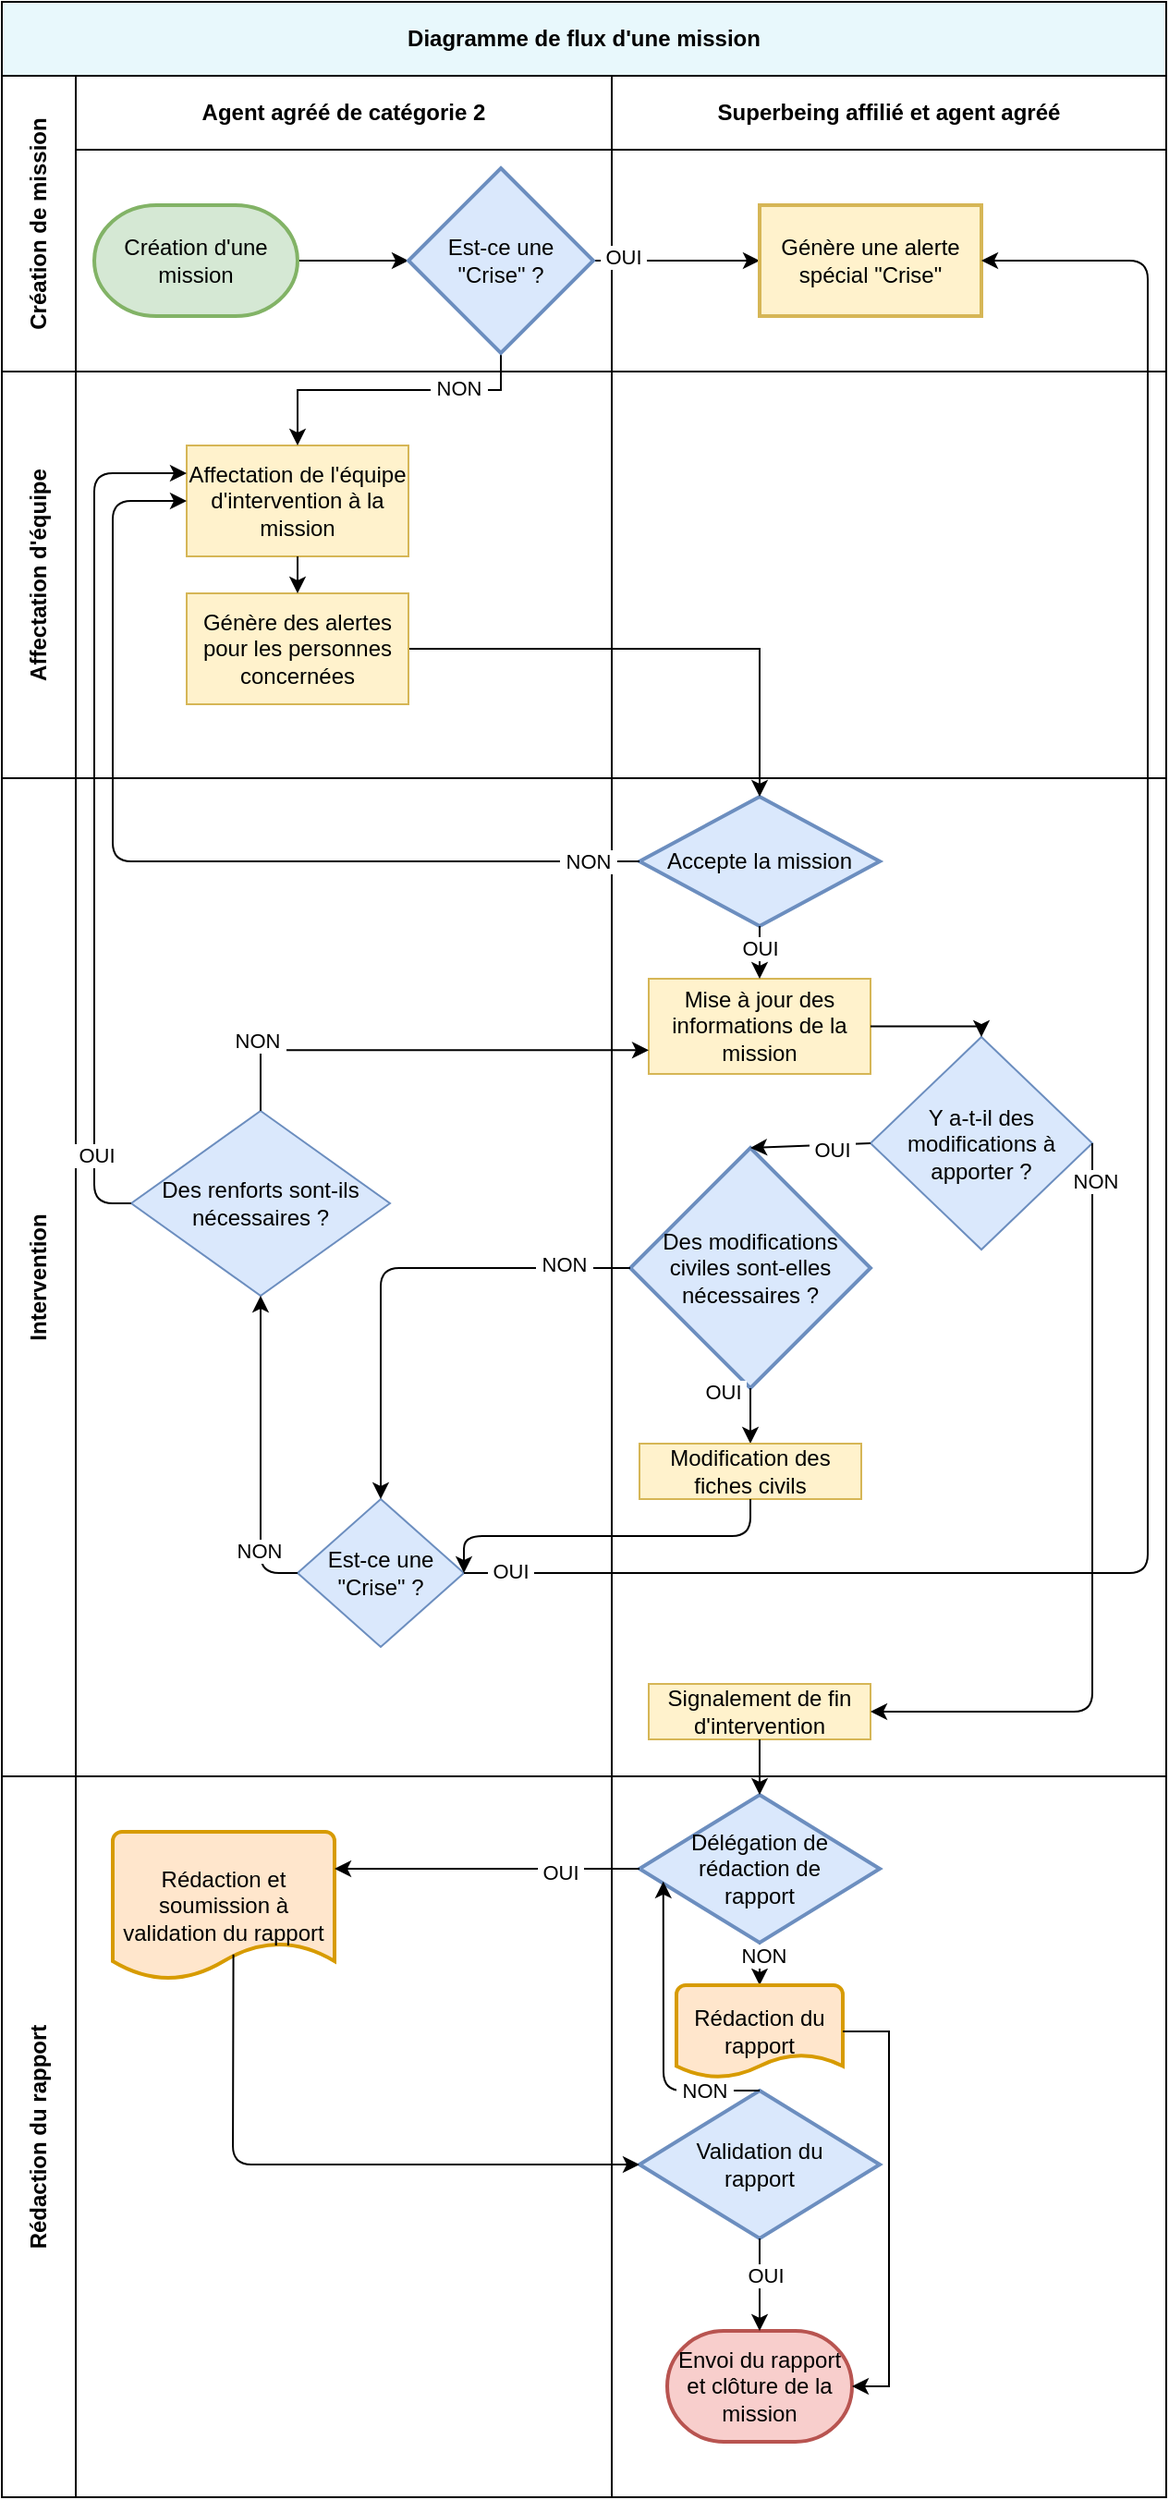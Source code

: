 <mxfile version="14.1.8" type="device"><diagram id="wk11NOPjIedyX6vUJzFq" name="Page-1"><mxGraphModel dx="1106" dy="2172" grid="0" gridSize="10" guides="0" tooltips="1" connect="1" arrows="1" fold="1" page="1" pageScale="1" pageWidth="827" pageHeight="1169" math="0" shadow="0"><root><mxCell id="0"/><mxCell id="1" parent="0"/><mxCell id="7R0uAPQHo2F8Wuf5jlc--37" value="Diagramme de flux d'une mission" style="shape=table;childLayout=tableLayout;rowLines=0;columnLines=0;startSize=40;html=1;whiteSpace=wrap;collapsible=0;recursiveResize=0;expand=0;pointerEvents=0;fontStyle=1;align=center;fillColor=#E8F8FC;direction=east;flipV=0;flipH=1;" parent="1" vertex="1"><mxGeometry x="40" y="-1130" width="630" height="1350" as="geometry"/></mxCell><mxCell id="7R0uAPQHo2F8Wuf5jlc--38" value="Création de mission" style="swimlane;horizontal=0;points=[[0,0.5],[1,0.5]];portConstraint=eastwest;startSize=40;html=1;whiteSpace=wrap;collapsible=0;recursiveResize=0;expand=0;pointerEvents=0;fontStyle=1;direction=east;" parent="7R0uAPQHo2F8Wuf5jlc--37" vertex="1"><mxGeometry y="40" width="630" height="160" as="geometry"/></mxCell><mxCell id="7R0uAPQHo2F8Wuf5jlc--88" value="Agent agréé de catégorie 2" style="swimlane;connectable=0;startSize=40;html=1;whiteSpace=wrap;collapsible=0;recursiveResize=0;expand=0;pointerEvents=0;" parent="7R0uAPQHo2F8Wuf5jlc--38" vertex="1"><mxGeometry x="40" width="290" height="160" as="geometry"/></mxCell><mxCell id="7R0uAPQHo2F8Wuf5jlc--91" value="Superbeing affilié et agent agréé" style="swimlane;connectable=0;startSize=40;html=1;whiteSpace=wrap;collapsible=0;recursiveResize=0;expand=0;pointerEvents=0;" parent="7R0uAPQHo2F8Wuf5jlc--38" vertex="1"><mxGeometry x="330" width="300" height="160" as="geometry"/></mxCell><mxCell id="7R0uAPQHo2F8Wuf5jlc--103" value="Affectation d'équipe" style="swimlane;horizontal=0;points=[[0,0.5],[1,0.5]];portConstraint=eastwest;startSize=40;html=1;whiteSpace=wrap;collapsible=0;recursiveResize=0;expand=0;pointerEvents=0;" parent="7R0uAPQHo2F8Wuf5jlc--37" vertex="1"><mxGeometry y="200" width="630" height="220" as="geometry"/></mxCell><mxCell id="7R0uAPQHo2F8Wuf5jlc--107" style="swimlane;connectable=0;startSize=0;html=1;whiteSpace=wrap;collapsible=0;recursiveResize=0;expand=0;pointerEvents=0;" parent="7R0uAPQHo2F8Wuf5jlc--103" vertex="1"><mxGeometry x="40" width="290" height="220" as="geometry"/></mxCell><mxCell id="DSDGKLHRb-qgPySL6DpU-2" value="Affectation de l'équipe d'intervention à la mission" style="rounded=0;whiteSpace=wrap;html=1;fillColor=#fff2cc;strokeColor=#d6b656;" parent="7R0uAPQHo2F8Wuf5jlc--107" vertex="1"><mxGeometry x="60" y="40" width="120" height="60" as="geometry"/></mxCell><mxCell id="7R0uAPQHo2F8Wuf5jlc--108" style="swimlane;connectable=0;startSize=0;html=1;whiteSpace=wrap;collapsible=0;recursiveResize=0;expand=0;pointerEvents=0;" parent="7R0uAPQHo2F8Wuf5jlc--103" vertex="1"><mxGeometry x="330" width="300" height="220" as="geometry"/></mxCell><mxCell id="7R0uAPQHo2F8Wuf5jlc--109" value="Intervention" style="swimlane;horizontal=0;points=[[0,0.5],[1,0.5]];portConstraint=eastwest;startSize=40;html=1;whiteSpace=wrap;collapsible=0;recursiveResize=0;expand=0;pointerEvents=0;" parent="7R0uAPQHo2F8Wuf5jlc--37" vertex="1"><mxGeometry y="420" width="630" height="540" as="geometry"/></mxCell><mxCell id="7R0uAPQHo2F8Wuf5jlc--113" style="swimlane;connectable=0;startSize=0;html=1;whiteSpace=wrap;collapsible=0;recursiveResize=0;expand=0;pointerEvents=0;" parent="7R0uAPQHo2F8Wuf5jlc--109" vertex="1"><mxGeometry x="40" width="290" height="540" as="geometry"/></mxCell><mxCell id="alxsEcG6fbxU-SkCiKJq-15" value="Des renforts sont-ils nécessaires ?" style="rhombus;whiteSpace=wrap;html=1;rounded=0;strokeColor=#6c8ebf;fillColor=#dae8fc;" parent="7R0uAPQHo2F8Wuf5jlc--113" vertex="1"><mxGeometry x="30" y="180" width="140" height="100" as="geometry"/></mxCell><mxCell id="_R1X7L9YLdgih_R6OYKK-9" value="Est-ce une &quot;Crise&quot; ?" style="rhombus;whiteSpace=wrap;html=1;rounded=0;strokeColor=#6c8ebf;fillColor=#dae8fc;" parent="7R0uAPQHo2F8Wuf5jlc--113" vertex="1"><mxGeometry x="120" y="390" width="90" height="80" as="geometry"/></mxCell><mxCell id="i6QebytLWd7KPUAxPNzx-3" value="" style="endArrow=classic;html=1;entryX=0.5;entryY=1;entryDx=0;entryDy=0;exitX=0;exitY=0.5;exitDx=0;exitDy=0;" parent="7R0uAPQHo2F8Wuf5jlc--113" source="_R1X7L9YLdgih_R6OYKK-9" target="alxsEcG6fbxU-SkCiKJq-15" edge="1"><mxGeometry width="50" height="50" relative="1" as="geometry"><mxPoint x="250" y="320" as="sourcePoint"/><mxPoint x="300" y="270" as="targetPoint"/><Array as="points"><mxPoint x="100" y="430"/></Array></mxGeometry></mxCell><mxCell id="i6QebytLWd7KPUAxPNzx-4" value="&amp;nbsp;NON&amp;nbsp;" style="edgeLabel;html=1;align=center;verticalAlign=middle;resizable=0;points=[];" parent="i6QebytLWd7KPUAxPNzx-3" vertex="1" connectable="0"><mxGeometry x="-0.756" y="1" relative="1" as="geometry"><mxPoint y="-12" as="offset"/></mxGeometry></mxCell><mxCell id="7R0uAPQHo2F8Wuf5jlc--114" style="swimlane;connectable=0;startSize=0;html=1;whiteSpace=wrap;collapsible=0;recursiveResize=0;expand=0;pointerEvents=0;" parent="7R0uAPQHo2F8Wuf5jlc--109" vertex="1"><mxGeometry x="330" width="300" height="540" as="geometry"/></mxCell><mxCell id="DSDGKLHRb-qgPySL6DpU-7" value="Accepte la mission" style="strokeWidth=2;html=1;shape=mxgraph.flowchart.decision;whiteSpace=wrap;fillColor=#dae8fc;strokeColor=#6c8ebf;" parent="7R0uAPQHo2F8Wuf5jlc--114" vertex="1"><mxGeometry x="15" y="10" width="130" height="70" as="geometry"/></mxCell><mxCell id="DSDGKLHRb-qgPySL6DpU-6" value="Mise à jour des informations de la mission" style="rounded=0;whiteSpace=wrap;html=1;fillColor=#fff2cc;strokeColor=#d6b656;" parent="7R0uAPQHo2F8Wuf5jlc--114" vertex="1"><mxGeometry x="20" y="108.5" width="120" height="51.5" as="geometry"/></mxCell><mxCell id="DSDGKLHRb-qgPySL6DpU-10" value="" style="endArrow=classic;html=1;entryX=0.5;entryY=0;entryDx=0;entryDy=0;exitX=0.5;exitY=1;exitDx=0;exitDy=0;exitPerimeter=0;" parent="7R0uAPQHo2F8Wuf5jlc--114" source="DSDGKLHRb-qgPySL6DpU-7" target="DSDGKLHRb-qgPySL6DpU-6" edge="1"><mxGeometry width="50" height="50" relative="1" as="geometry"><mxPoint x="-180" y="-156" as="sourcePoint"/><mxPoint x="-130" y="-206" as="targetPoint"/></mxGeometry></mxCell><mxCell id="DSDGKLHRb-qgPySL6DpU-11" value="&amp;nbsp;OUI&amp;nbsp;" style="edgeLabel;html=1;align=center;verticalAlign=middle;resizable=0;points=[];" parent="DSDGKLHRb-qgPySL6DpU-10" vertex="1" connectable="0"><mxGeometry x="-0.438" relative="1" as="geometry"><mxPoint y="3.97" as="offset"/></mxGeometry></mxCell><mxCell id="alxsEcG6fbxU-SkCiKJq-23" value="Signalement de fin d'intervention" style="rounded=0;whiteSpace=wrap;html=1;fillColor=#fff2cc;strokeColor=#d6b656;" parent="7R0uAPQHo2F8Wuf5jlc--114" vertex="1"><mxGeometry x="20" y="490" width="120" height="30" as="geometry"/></mxCell><mxCell id="alxsEcG6fbxU-SkCiKJq-10" value="Y a-t-il des modifications à apporter ?" style="rhombus;whiteSpace=wrap;html=1;rounded=0;strokeColor=#6c8ebf;fillColor=#dae8fc;" parent="7R0uAPQHo2F8Wuf5jlc--114" vertex="1"><mxGeometry x="140" y="140" width="120" height="115" as="geometry"/></mxCell><mxCell id="alxsEcG6fbxU-SkCiKJq-11" value="" style="edgeStyle=orthogonalEdgeStyle;rounded=0;orthogonalLoop=1;jettySize=auto;html=1;exitX=1;exitY=0.5;exitDx=0;exitDy=0;" parent="7R0uAPQHo2F8Wuf5jlc--114" source="DSDGKLHRb-qgPySL6DpU-6" target="alxsEcG6fbxU-SkCiKJq-10" edge="1"><mxGeometry relative="1" as="geometry"><Array as="points"><mxPoint x="200" y="134"/></Array></mxGeometry></mxCell><mxCell id="i6QebytLWd7KPUAxPNzx-2" value="" style="endArrow=classic;html=1;entryX=1;entryY=0.5;entryDx=0;entryDy=0;exitX=1;exitY=0.5;exitDx=0;exitDy=0;" parent="7R0uAPQHo2F8Wuf5jlc--114" source="alxsEcG6fbxU-SkCiKJq-10" target="alxsEcG6fbxU-SkCiKJq-23" edge="1"><mxGeometry width="50" height="50" relative="1" as="geometry"><mxPoint x="-40" y="320" as="sourcePoint"/><mxPoint x="10" y="270" as="targetPoint"/><Array as="points"><mxPoint x="260" y="505"/></Array></mxGeometry></mxCell><mxCell id="i6QebytLWd7KPUAxPNzx-5" value="&amp;nbsp;NON" style="edgeLabel;html=1;align=center;verticalAlign=middle;resizable=0;points=[];" parent="i6QebytLWd7KPUAxPNzx-2" vertex="1" connectable="0"><mxGeometry x="-0.904" relative="1" as="geometry"><mxPoint as="offset"/></mxGeometry></mxCell><mxCell id="i6QebytLWd7KPUAxPNzx-10" value="Des modifications civiles sont-elles nécessaires ?" style="strokeWidth=2;html=1;shape=mxgraph.flowchart.decision;whiteSpace=wrap;fillColor=#dae8fc;strokeColor=#6c8ebf;" parent="7R0uAPQHo2F8Wuf5jlc--114" vertex="1"><mxGeometry x="10" y="200" width="130" height="130" as="geometry"/></mxCell><mxCell id="_R1X7L9YLdgih_R6OYKK-14" value="" style="endArrow=classic;html=1;exitX=0.5;exitY=1;exitDx=0;exitDy=0;exitPerimeter=0;entryX=0.5;entryY=0;entryDx=0;entryDy=0;" parent="7R0uAPQHo2F8Wuf5jlc--114" source="i6QebytLWd7KPUAxPNzx-10" target="i6QebytLWd7KPUAxPNzx-8" edge="1"><mxGeometry width="50" height="50" relative="1" as="geometry"><mxPoint x="-90" y="140" as="sourcePoint"/><mxPoint x="-40" y="90" as="targetPoint"/><Array as="points"/></mxGeometry></mxCell><mxCell id="_R1X7L9YLdgih_R6OYKK-15" value="&amp;nbsp;OUI&amp;nbsp;" style="edgeLabel;html=1;align=center;verticalAlign=middle;resizable=0;points=[];" parent="_R1X7L9YLdgih_R6OYKK-14" vertex="1" connectable="0"><mxGeometry x="-0.872" relative="1" as="geometry"><mxPoint x="-15.14" as="offset"/></mxGeometry></mxCell><mxCell id="i6QebytLWd7KPUAxPNzx-11" value="" style="endArrow=classic;html=1;entryX=0.5;entryY=0;entryDx=0;entryDy=0;entryPerimeter=0;exitX=0;exitY=0.5;exitDx=0;exitDy=0;" parent="7R0uAPQHo2F8Wuf5jlc--114" source="alxsEcG6fbxU-SkCiKJq-10" target="i6QebytLWd7KPUAxPNzx-10" edge="1"><mxGeometry width="50" height="50" relative="1" as="geometry"><mxPoint x="20" y="360" as="sourcePoint"/><mxPoint x="70" y="310" as="targetPoint"/></mxGeometry></mxCell><mxCell id="i6QebytLWd7KPUAxPNzx-12" value="&amp;nbsp;OUI&amp;nbsp;" style="edgeLabel;html=1;align=center;verticalAlign=middle;resizable=0;points=[];" parent="i6QebytLWd7KPUAxPNzx-11" vertex="1" connectable="0"><mxGeometry x="-0.337" y="2" relative="1" as="geometry"><mxPoint as="offset"/></mxGeometry></mxCell><mxCell id="i6QebytLWd7KPUAxPNzx-8" value="Modification des fiches civils" style="rounded=0;whiteSpace=wrap;html=1;fillColor=#fff2cc;strokeColor=#d6b656;" parent="7R0uAPQHo2F8Wuf5jlc--114" vertex="1"><mxGeometry x="15" y="360" width="120" height="30" as="geometry"/></mxCell><mxCell id="alxsEcG6fbxU-SkCiKJq-21" value="" style="edgeStyle=orthogonalEdgeStyle;rounded=0;orthogonalLoop=1;jettySize=auto;html=1;entryX=0;entryY=0.75;entryDx=0;entryDy=0;exitX=0.5;exitY=0;exitDx=0;exitDy=0;" parent="7R0uAPQHo2F8Wuf5jlc--109" source="alxsEcG6fbxU-SkCiKJq-15" target="DSDGKLHRb-qgPySL6DpU-6" edge="1"><mxGeometry relative="1" as="geometry"><mxPoint x="278" y="280" as="targetPoint"/><Array as="points"><mxPoint x="140" y="147"/></Array></mxGeometry></mxCell><mxCell id="alxsEcG6fbxU-SkCiKJq-22" value="&amp;nbsp;NON&amp;nbsp;" style="edgeLabel;html=1;align=center;verticalAlign=middle;resizable=0;points=[];" parent="alxsEcG6fbxU-SkCiKJq-21" vertex="1" connectable="0"><mxGeometry x="-0.737" y="2" relative="1" as="geometry"><mxPoint y="-6.38" as="offset"/></mxGeometry></mxCell><mxCell id="i6QebytLWd7KPUAxPNzx-13" value="" style="endArrow=classic;html=1;entryX=1;entryY=0.5;entryDx=0;entryDy=0;exitX=0.5;exitY=1;exitDx=0;exitDy=0;" parent="7R0uAPQHo2F8Wuf5jlc--109" source="i6QebytLWd7KPUAxPNzx-8" target="_R1X7L9YLdgih_R6OYKK-9" edge="1"><mxGeometry width="50" height="50" relative="1" as="geometry"><mxPoint x="270" y="360" as="sourcePoint"/><mxPoint x="320" y="310" as="targetPoint"/><Array as="points"><mxPoint x="405" y="410"/><mxPoint x="250" y="410"/></Array></mxGeometry></mxCell><mxCell id="i6QebytLWd7KPUAxPNzx-14" value="" style="endArrow=classic;html=1;entryX=0.5;entryY=0;entryDx=0;entryDy=0;exitX=0;exitY=0.5;exitDx=0;exitDy=0;exitPerimeter=0;" parent="7R0uAPQHo2F8Wuf5jlc--109" source="i6QebytLWd7KPUAxPNzx-10" target="_R1X7L9YLdgih_R6OYKK-9" edge="1"><mxGeometry width="50" height="50" relative="1" as="geometry"><mxPoint x="270" y="360" as="sourcePoint"/><mxPoint x="320" y="310" as="targetPoint"/><Array as="points"><mxPoint x="205" y="265"/></Array></mxGeometry></mxCell><mxCell id="i6QebytLWd7KPUAxPNzx-15" value="&amp;nbsp;NON&amp;nbsp;" style="edgeLabel;html=1;align=center;verticalAlign=middle;resizable=0;points=[];" parent="i6QebytLWd7KPUAxPNzx-14" vertex="1" connectable="0"><mxGeometry x="-0.721" y="-2" relative="1" as="geometry"><mxPoint as="offset"/></mxGeometry></mxCell><mxCell id="7R0uAPQHo2F8Wuf5jlc--115" value="Rédaction du rapport" style="swimlane;horizontal=0;points=[[0,0.5],[1,0.5]];portConstraint=eastwest;startSize=40;html=1;whiteSpace=wrap;collapsible=0;recursiveResize=0;expand=0;pointerEvents=0;" parent="7R0uAPQHo2F8Wuf5jlc--37" vertex="1"><mxGeometry y="960" width="630" height="390" as="geometry"/></mxCell><mxCell id="7R0uAPQHo2F8Wuf5jlc--119" style="swimlane;connectable=0;startSize=0;html=1;whiteSpace=wrap;collapsible=0;recursiveResize=0;expand=0;pointerEvents=0;" parent="7R0uAPQHo2F8Wuf5jlc--115" vertex="1"><mxGeometry x="40" width="290" height="390" as="geometry"/></mxCell><mxCell id="DSDGKLHRb-qgPySL6DpU-44" value="Rédaction et soumission à validation du rapport" style="strokeWidth=2;html=1;shape=mxgraph.flowchart.document2;whiteSpace=wrap;size=0.25;fillColor=#ffe6cc;strokeColor=#d79b00;" parent="7R0uAPQHo2F8Wuf5jlc--119" vertex="1"><mxGeometry x="20" y="30" width="120" height="80" as="geometry"/></mxCell><mxCell id="7R0uAPQHo2F8Wuf5jlc--120" style="swimlane;connectable=0;startSize=0;html=1;whiteSpace=wrap;collapsible=0;recursiveResize=0;expand=0;pointerEvents=0;" parent="7R0uAPQHo2F8Wuf5jlc--115" vertex="1"><mxGeometry x="330" width="300" height="390" as="geometry"/></mxCell><mxCell id="DSDGKLHRb-qgPySL6DpU-15" value="" style="endArrow=classic;html=1;entryX=0.5;entryY=0;entryDx=0;entryDy=0;exitX=0.5;exitY=1;exitDx=0;exitDy=0;exitPerimeter=0;entryPerimeter=0;" parent="7R0uAPQHo2F8Wuf5jlc--120" source="DSDGKLHRb-qgPySL6DpU-13" target="DSDGKLHRb-qgPySL6DpU-43" edge="1"><mxGeometry width="50" height="50" relative="1" as="geometry"><mxPoint x="-250" y="-90" as="sourcePoint"/><mxPoint x="80" y="120" as="targetPoint"/></mxGeometry></mxCell><mxCell id="DSDGKLHRb-qgPySL6DpU-16" value="&amp;nbsp;NON&amp;nbsp;" style="edgeLabel;html=1;align=center;verticalAlign=middle;resizable=0;points=[];" parent="DSDGKLHRb-qgPySL6DpU-15" vertex="1" connectable="0"><mxGeometry x="-0.434" y="2" relative="1" as="geometry"><mxPoint as="offset"/></mxGeometry></mxCell><mxCell id="DSDGKLHRb-qgPySL6DpU-13" value="Délégation de &lt;br&gt;rédaction de &lt;br&gt;rapport" style="strokeWidth=2;html=1;shape=mxgraph.flowchart.decision;whiteSpace=wrap;fillColor=#dae8fc;strokeColor=#6c8ebf;" parent="7R0uAPQHo2F8Wuf5jlc--120" vertex="1"><mxGeometry x="15" y="10" width="130" height="80" as="geometry"/></mxCell><mxCell id="DSDGKLHRb-qgPySL6DpU-43" value="Rédaction du rapport" style="strokeWidth=2;html=1;shape=mxgraph.flowchart.document2;whiteSpace=wrap;size=0.25;fillColor=#ffe6cc;strokeColor=#d79b00;" parent="7R0uAPQHo2F8Wuf5jlc--120" vertex="1"><mxGeometry x="35" y="113" width="90" height="50" as="geometry"/></mxCell><mxCell id="DSDGKLHRb-qgPySL6DpU-19" value="Validation du &lt;br&gt;rapport" style="strokeWidth=2;html=1;shape=mxgraph.flowchart.decision;whiteSpace=wrap;fillColor=#dae8fc;strokeColor=#6c8ebf;" parent="7R0uAPQHo2F8Wuf5jlc--120" vertex="1"><mxGeometry x="15" y="170" width="130" height="80" as="geometry"/></mxCell><mxCell id="DSDGKLHRb-qgPySL6DpU-42" value="Envoi du rapport et clôture de la mission" style="strokeWidth=2;html=1;shape=mxgraph.flowchart.terminator;whiteSpace=wrap;fillColor=#f8cecc;strokeColor=#b85450;" parent="7R0uAPQHo2F8Wuf5jlc--120" vertex="1"><mxGeometry x="30" y="300" width="100" height="60" as="geometry"/></mxCell><mxCell id="DSDGKLHRb-qgPySL6DpU-40" value="" style="endArrow=classic;html=1;exitX=0.5;exitY=1;exitDx=0;exitDy=0;exitPerimeter=0;entryX=0.5;entryY=0;entryDx=0;entryDy=0;entryPerimeter=0;" parent="7R0uAPQHo2F8Wuf5jlc--120" source="DSDGKLHRb-qgPySL6DpU-19" target="DSDGKLHRb-qgPySL6DpU-42" edge="1"><mxGeometry width="50" height="50" relative="1" as="geometry"><mxPoint x="300" y="30" as="sourcePoint"/><mxPoint x="215" y="60" as="targetPoint"/></mxGeometry></mxCell><mxCell id="DSDGKLHRb-qgPySL6DpU-41" value="&amp;nbsp;OUI&amp;nbsp;" style="edgeLabel;html=1;align=center;verticalAlign=middle;resizable=0;points=[];" parent="DSDGKLHRb-qgPySL6DpU-40" vertex="1" connectable="0"><mxGeometry x="-0.04" y="3" relative="1" as="geometry"><mxPoint y="-4.14" as="offset"/></mxGeometry></mxCell><mxCell id="alxsEcG6fbxU-SkCiKJq-9" value="" style="edgeStyle=orthogonalEdgeStyle;rounded=0;orthogonalLoop=1;jettySize=auto;html=1;entryX=1;entryY=0.5;entryDx=0;entryDy=0;entryPerimeter=0;exitX=1;exitY=0.5;exitDx=0;exitDy=0;exitPerimeter=0;" parent="7R0uAPQHo2F8Wuf5jlc--120" source="DSDGKLHRb-qgPySL6DpU-43" target="DSDGKLHRb-qgPySL6DpU-42" edge="1"><mxGeometry relative="1" as="geometry"><mxPoint x="160" y="-82.0" as="targetPoint"/></mxGeometry></mxCell><mxCell id="DSDGKLHRb-qgPySL6DpU-21" value="" style="endArrow=classic;html=1;exitX=0.5;exitY=0;exitDx=0;exitDy=0;exitPerimeter=0;entryX=0.099;entryY=0.586;entryDx=0;entryDy=0;entryPerimeter=0;" parent="7R0uAPQHo2F8Wuf5jlc--120" source="DSDGKLHRb-qgPySL6DpU-19" target="DSDGKLHRb-qgPySL6DpU-13" edge="1"><mxGeometry width="50" height="50" relative="1" as="geometry"><mxPoint x="-170" y="30" as="sourcePoint"/><mxPoint x="335" y="-45" as="targetPoint"/><Array as="points"><mxPoint x="28" y="170"/></Array></mxGeometry></mxCell><mxCell id="DSDGKLHRb-qgPySL6DpU-22" value="&amp;nbsp;NON&amp;nbsp;" style="edgeLabel;html=1;align=center;verticalAlign=middle;resizable=0;points=[];" parent="DSDGKLHRb-qgPySL6DpU-21" vertex="1" connectable="0"><mxGeometry x="-0.699" relative="1" as="geometry"><mxPoint x="-5.24" as="offset"/></mxGeometry></mxCell><mxCell id="DSDGKLHRb-qgPySL6DpU-17" value="" style="endArrow=classic;html=1;exitX=0;exitY=0.5;exitDx=0;exitDy=0;exitPerimeter=0;entryX=1;entryY=0.25;entryDx=0;entryDy=0;entryPerimeter=0;" parent="7R0uAPQHo2F8Wuf5jlc--115" source="DSDGKLHRb-qgPySL6DpU-13" target="DSDGKLHRb-qgPySL6DpU-44" edge="1"><mxGeometry width="50" height="50" relative="1" as="geometry"><mxPoint x="510" y="-60" as="sourcePoint"/><mxPoint x="550" y="-58" as="targetPoint"/><Array as="points"/></mxGeometry></mxCell><mxCell id="DSDGKLHRb-qgPySL6DpU-18" value="&amp;nbsp;OUI&amp;nbsp;" style="edgeLabel;html=1;align=center;verticalAlign=middle;resizable=0;points=[];" parent="DSDGKLHRb-qgPySL6DpU-17" vertex="1" connectable="0"><mxGeometry x="-0.469" y="1" relative="1" as="geometry"><mxPoint x="0.28" y="1" as="offset"/></mxGeometry></mxCell><mxCell id="DSDGKLHRb-qgPySL6DpU-20" value="" style="endArrow=classic;html=1;exitX=0.544;exitY=0.829;exitDx=0;exitDy=0;exitPerimeter=0;entryX=0;entryY=0.5;entryDx=0;entryDy=0;entryPerimeter=0;" parent="7R0uAPQHo2F8Wuf5jlc--115" source="DSDGKLHRb-qgPySL6DpU-44" target="DSDGKLHRb-qgPySL6DpU-19" edge="1"><mxGeometry width="50" height="50" relative="1" as="geometry"><mxPoint x="615" y="-35" as="sourcePoint"/><mxPoint x="220" y="110" as="targetPoint"/><Array as="points"><mxPoint x="125" y="210"/></Array></mxGeometry></mxCell><mxCell id="DSDGKLHRb-qgPySL6DpU-8" value="" style="endArrow=classic;html=1;entryX=0;entryY=0.5;entryDx=0;entryDy=0;exitX=0;exitY=0.5;exitDx=0;exitDy=0;exitPerimeter=0;" parent="7R0uAPQHo2F8Wuf5jlc--37" source="DSDGKLHRb-qgPySL6DpU-7" target="DSDGKLHRb-qgPySL6DpU-2" edge="1"><mxGeometry width="50" height="50" relative="1" as="geometry"><mxPoint x="180" y="294" as="sourcePoint"/><mxPoint x="230" y="244" as="targetPoint"/><Array as="points"><mxPoint x="60" y="465"/><mxPoint x="60" y="270"/></Array></mxGeometry></mxCell><mxCell id="DSDGKLHRb-qgPySL6DpU-9" value="&amp;nbsp;NON&amp;nbsp;" style="edgeLabel;html=1;align=center;verticalAlign=middle;resizable=0;points=[];" parent="DSDGKLHRb-qgPySL6DpU-8" vertex="1" connectable="0"><mxGeometry x="-0.948" y="-2" relative="1" as="geometry"><mxPoint x="-14.83" y="2" as="offset"/></mxGeometry></mxCell><mxCell id="alxsEcG6fbxU-SkCiKJq-18" value="" style="edgeStyle=orthogonalEdgeStyle;rounded=1;orthogonalLoop=1;jettySize=auto;html=1;entryX=0;entryY=0.25;entryDx=0;entryDy=0;exitX=0;exitY=0.5;exitDx=0;exitDy=0;" parent="7R0uAPQHo2F8Wuf5jlc--37" source="alxsEcG6fbxU-SkCiKJq-15" target="DSDGKLHRb-qgPySL6DpU-2" edge="1"><mxGeometry relative="1" as="geometry"><mxPoint x="-42.0" y="650" as="targetPoint"/></mxGeometry></mxCell><mxCell id="alxsEcG6fbxU-SkCiKJq-19" value="&amp;nbsp;OUI&amp;nbsp;" style="edgeLabel;html=1;align=center;verticalAlign=middle;resizable=0;points=[];" parent="alxsEcG6fbxU-SkCiKJq-18" vertex="1" connectable="0"><mxGeometry x="-0.8" y="-1" relative="1" as="geometry"><mxPoint as="offset"/></mxGeometry></mxCell><mxCell id="alxsEcG6fbxU-SkCiKJq-26" value="" style="edgeStyle=orthogonalEdgeStyle;rounded=0;orthogonalLoop=1;jettySize=auto;html=1;entryX=0.5;entryY=0;entryDx=0;entryDy=0;entryPerimeter=0;" parent="7R0uAPQHo2F8Wuf5jlc--37" source="alxsEcG6fbxU-SkCiKJq-23" target="DSDGKLHRb-qgPySL6DpU-13" edge="1"><mxGeometry relative="1" as="geometry"><mxPoint x="280" y="750" as="targetPoint"/></mxGeometry></mxCell><mxCell id="_R1X7L9YLdgih_R6OYKK-2" value="" style="edgeStyle=orthogonalEdgeStyle;rounded=0;orthogonalLoop=1;jettySize=auto;html=1;" parent="1" source="alxsEcG6fbxU-SkCiKJq-1" target="_R1X7L9YLdgih_R6OYKK-1" edge="1"><mxGeometry relative="1" as="geometry"/></mxCell><mxCell id="alxsEcG6fbxU-SkCiKJq-1" value="Création d'une mission" style="strokeWidth=2;html=1;shape=mxgraph.flowchart.terminator;whiteSpace=wrap;fillColor=#d5e8d4;strokeColor=#82b366;" parent="1" vertex="1"><mxGeometry x="90" y="-1020" width="110" height="60" as="geometry"/></mxCell><mxCell id="alxsEcG6fbxU-SkCiKJq-5" value="" style="edgeStyle=orthogonalEdgeStyle;rounded=0;orthogonalLoop=1;jettySize=auto;html=1;entryX=0.5;entryY=0;entryDx=0;entryDy=0;entryPerimeter=0;" parent="1" source="DSDGKLHRb-qgPySL6DpU-4" target="DSDGKLHRb-qgPySL6DpU-7" edge="1"><mxGeometry relative="1" as="geometry"><mxPoint x="160" y="-700" as="targetPoint"/></mxGeometry></mxCell><mxCell id="DSDGKLHRb-qgPySL6DpU-4" value="Génère des alertes pour les personnes concernées" style="rounded=0;whiteSpace=wrap;html=1;fillColor=#fff2cc;strokeColor=#d6b656;" parent="1" vertex="1"><mxGeometry x="140" y="-810" width="120" height="60" as="geometry"/></mxCell><mxCell id="DSDGKLHRb-qgPySL6DpU-45" value="" style="endArrow=classic;html=1;entryX=0.5;entryY=0;entryDx=0;entryDy=0;exitX=0.5;exitY=1;exitDx=0;exitDy=0;" parent="1" source="DSDGKLHRb-qgPySL6DpU-2" target="DSDGKLHRb-qgPySL6DpU-4" edge="1"><mxGeometry width="50" height="50" relative="1" as="geometry"><mxPoint x="185" y="-640" as="sourcePoint"/><mxPoint x="235" y="-690" as="targetPoint"/></mxGeometry></mxCell><mxCell id="_R1X7L9YLdgih_R6OYKK-4" value="" style="edgeStyle=orthogonalEdgeStyle;rounded=0;orthogonalLoop=1;jettySize=auto;html=1;" parent="1" source="_R1X7L9YLdgih_R6OYKK-1" target="_R1X7L9YLdgih_R6OYKK-3" edge="1"><mxGeometry relative="1" as="geometry"/></mxCell><mxCell id="_R1X7L9YLdgih_R6OYKK-8" value="&amp;nbsp;OUI&amp;nbsp;" style="edgeLabel;html=1;align=center;verticalAlign=middle;resizable=0;points=[];" parent="_R1X7L9YLdgih_R6OYKK-4" vertex="1" connectable="0"><mxGeometry x="-0.651" y="2" relative="1" as="geometry"><mxPoint as="offset"/></mxGeometry></mxCell><mxCell id="_R1X7L9YLdgih_R6OYKK-6" value="" style="edgeStyle=orthogonalEdgeStyle;rounded=0;orthogonalLoop=1;jettySize=auto;html=1;entryX=0.5;entryY=0;entryDx=0;entryDy=0;exitX=0.5;exitY=1;exitDx=0;exitDy=0;" parent="1" source="_R1X7L9YLdgih_R6OYKK-1" target="DSDGKLHRb-qgPySL6DpU-2" edge="1"><mxGeometry relative="1" as="geometry"><mxPoint x="290" y="-840" as="targetPoint"/><Array as="points"><mxPoint x="310" y="-920"/><mxPoint x="200" y="-920"/></Array></mxGeometry></mxCell><mxCell id="_R1X7L9YLdgih_R6OYKK-7" value="&amp;nbsp;NON&amp;nbsp;" style="edgeLabel;html=1;align=center;verticalAlign=middle;resizable=0;points=[];" parent="_R1X7L9YLdgih_R6OYKK-6" vertex="1" connectable="0"><mxGeometry x="-0.458" y="-1" relative="1" as="geometry"><mxPoint as="offset"/></mxGeometry></mxCell><mxCell id="_R1X7L9YLdgih_R6OYKK-1" value="Est-ce une &lt;br&gt;&quot;Crise&quot; ?" style="rhombus;whiteSpace=wrap;html=1;strokeColor=#6c8ebf;strokeWidth=2;fillColor=#dae8fc;" parent="1" vertex="1"><mxGeometry x="260" y="-1040" width="100" height="100" as="geometry"/></mxCell><mxCell id="_R1X7L9YLdgih_R6OYKK-3" value="Génère une alerte spécial &quot;Crise&quot;" style="whiteSpace=wrap;html=1;strokeColor=#d6b656;strokeWidth=2;fillColor=#fff2cc;" parent="1" vertex="1"><mxGeometry x="450" y="-1020" width="120" height="60" as="geometry"/></mxCell><mxCell id="i6QebytLWd7KPUAxPNzx-6" value="" style="endArrow=classic;html=1;entryX=1;entryY=0.5;entryDx=0;entryDy=0;exitX=1;exitY=0.5;exitDx=0;exitDy=0;" parent="1" source="_R1X7L9YLdgih_R6OYKK-9" target="_R1X7L9YLdgih_R6OYKK-3" edge="1"><mxGeometry width="50" height="50" relative="1" as="geometry"><mxPoint x="370" y="-600" as="sourcePoint"/><mxPoint x="420" y="-650" as="targetPoint"/><Array as="points"><mxPoint x="660" y="-280"/><mxPoint x="660" y="-990"/></Array></mxGeometry></mxCell><mxCell id="i6QebytLWd7KPUAxPNzx-7" value="&amp;nbsp;OUI&amp;nbsp;" style="edgeLabel;html=1;align=center;verticalAlign=middle;resizable=0;points=[];" parent="i6QebytLWd7KPUAxPNzx-6" vertex="1" connectable="0"><mxGeometry x="-0.957" y="1" relative="1" as="geometry"><mxPoint as="offset"/></mxGeometry></mxCell></root></mxGraphModel></diagram></mxfile>